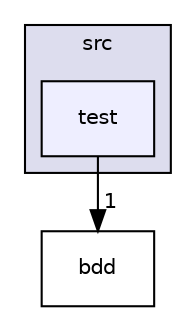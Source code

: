 digraph "src/test" {
  compound=true
  node [ fontsize="10", fontname="Helvetica"];
  edge [ labelfontsize="10", labelfontname="Helvetica"];
  subgraph clusterdir_68267d1309a1af8e8297ef4c3efbcdba {
    graph [ bgcolor="#ddddee", pencolor="black", label="src" fontname="Helvetica", fontsize="10", URL="dir_68267d1309a1af8e8297ef4c3efbcdba.html"]
  dir_120ed4da3e3217b1e7fc0b4f48568e79 [shape=box, label="test", style="filled", fillcolor="#eeeeff", pencolor="black", URL="dir_120ed4da3e3217b1e7fc0b4f48568e79.html"];
  }
  dir_530584a44dee1d0441044fd655f8cc06 [shape=box label="bdd" URL="dir_530584a44dee1d0441044fd655f8cc06.html"];
  dir_120ed4da3e3217b1e7fc0b4f48568e79->dir_530584a44dee1d0441044fd655f8cc06 [headlabel="1", labeldistance=1.5 headhref="dir_000003_000001.html"];
}
